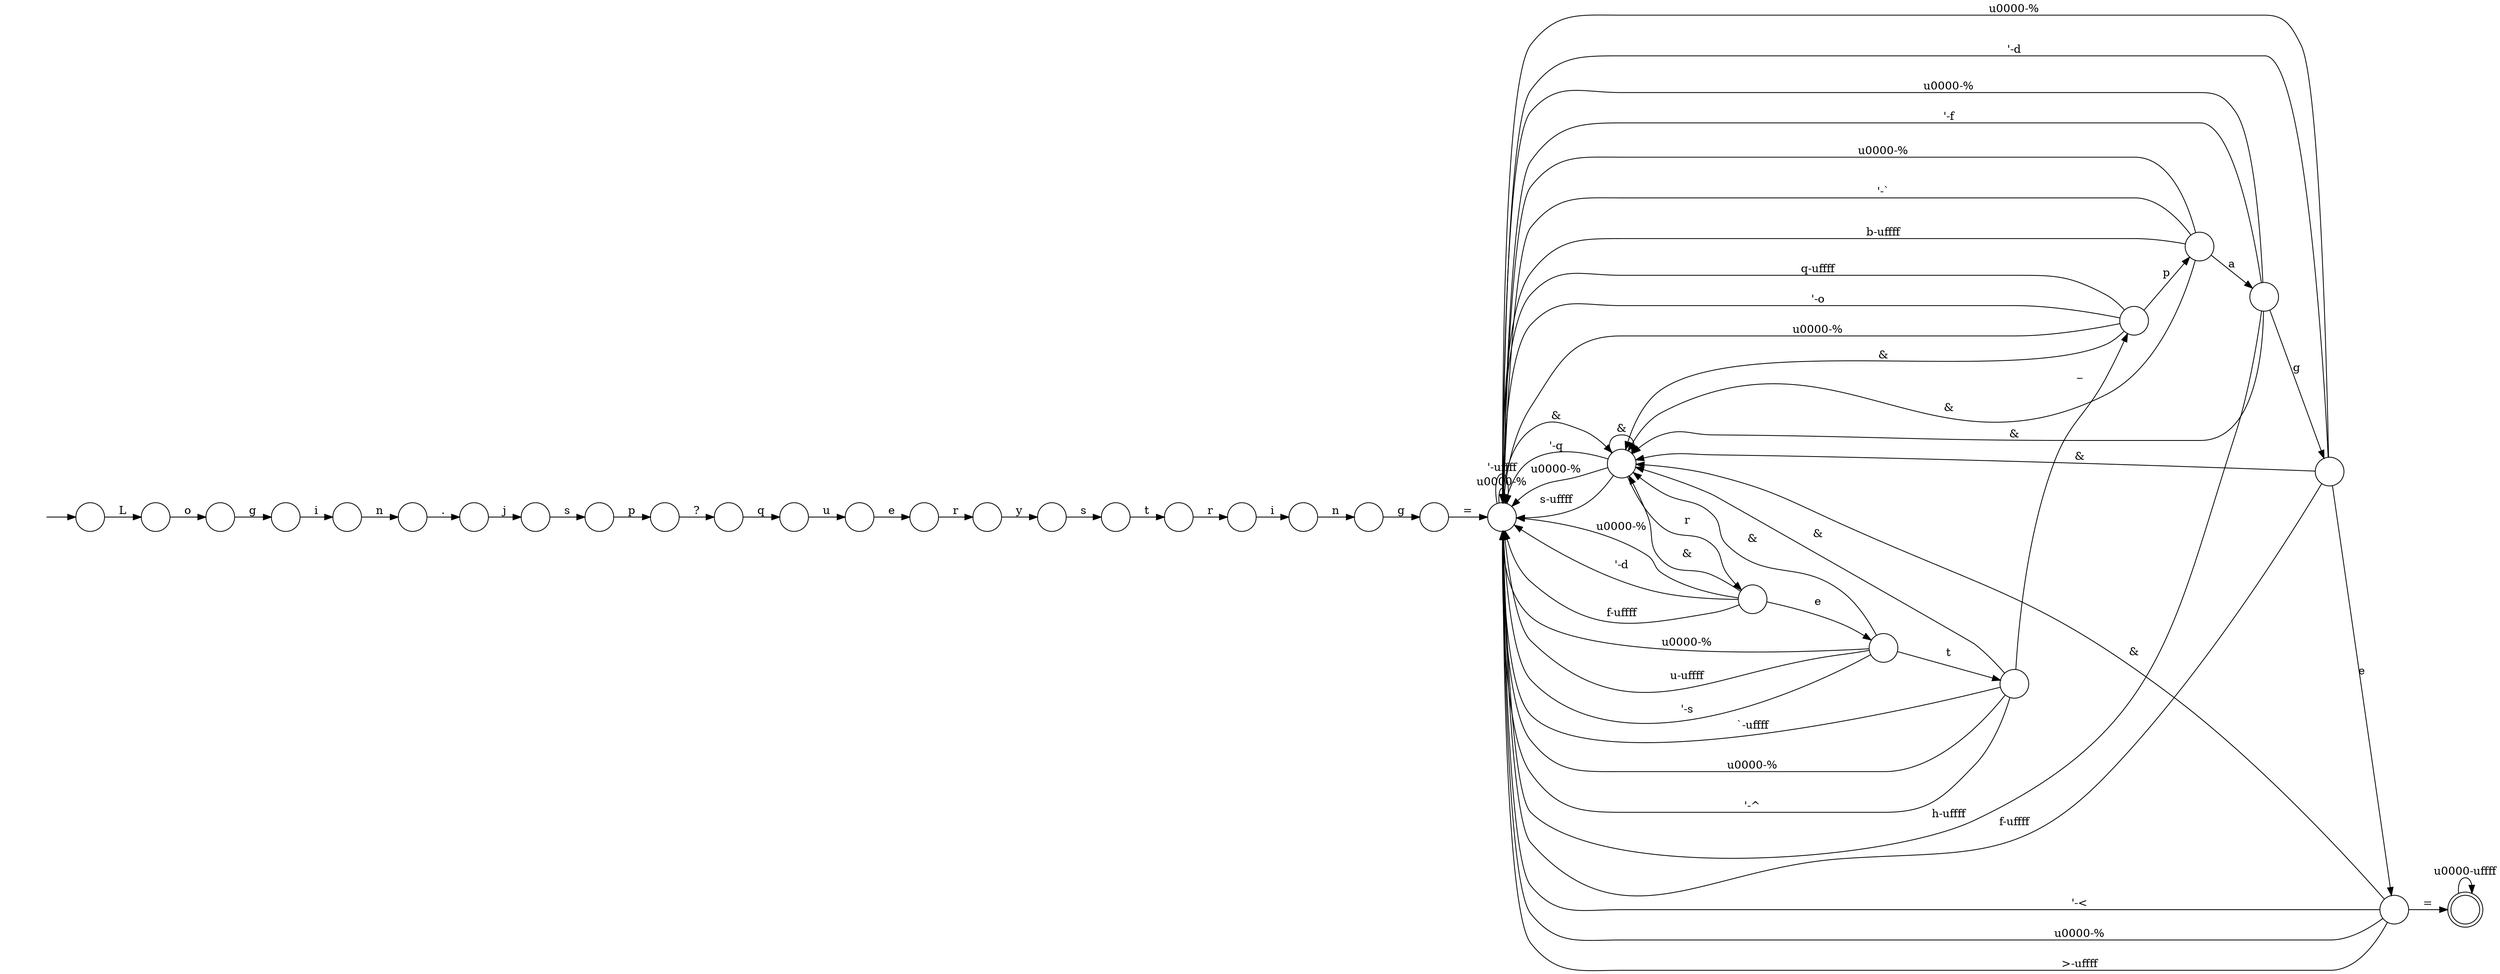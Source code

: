digraph Automaton {
  rankdir = LR;
  0 [shape=circle,label=""];
  0 -> 3 [label="r"]
  1 [shape=circle,label=""];
  1 -> 10 [label="s"]
  2 [shape=circle,label=""];
  2 -> 0 [label="t"]
  3 [shape=circle,label=""];
  3 -> 6 [label="i"]
  4 [shape=circle,label=""];
  4 -> 17 [label="u"]
  5 [shape=circle,label=""];
  5 -> 12 [label="g"]
  6 [shape=circle,label=""];
  6 -> 8 [label="n"]
  7 [shape=circle,label=""];
  7 -> 18 [label="&"]
  7 -> 27 [label="e"]
  7 -> 14 [label="f-\uffff"]
  7 -> 14 [label="\u0000-%"]
  7 -> 14 [label="'-d"]
  8 [shape=circle,label=""];
  8 -> 24 [label="g"]
  9 [shape=circle,label=""];
  initial [shape=plaintext,label=""];
  initial -> 9
  9 -> 19 [label="L"]
  10 [shape=circle,label=""];
  10 -> 32 [label="p"]
  11 [shape=circle,label=""];
  11 -> 1 [label="j"]
  12 [shape=circle,label=""];
  12 -> 16 [label="i"]
  13 [shape=circle,label=""];
  13 -> 20 [label="y"]
  14 [shape=circle,label=""];
  14 -> 18 [label="&"]
  14 -> 14 [label="\u0000-%"]
  14 -> 14 [label="'-\uffff"]
  15 [shape=circle,label=""];
  15 -> 14 [label="h-\uffff"]
  15 -> 18 [label="&"]
  15 -> 7 [label="g"]
  15 -> 14 [label="\u0000-%"]
  15 -> 14 [label="'-f"]
  16 [shape=circle,label=""];
  16 -> 31 [label="n"]
  17 [shape=circle,label=""];
  17 -> 22 [label="e"]
  18 [shape=circle,label=""];
  18 -> 18 [label="&"]
  18 -> 14 [label="'-q"]
  18 -> 14 [label="\u0000-%"]
  18 -> 26 [label="r"]
  18 -> 14 [label="s-\uffff"]
  19 [shape=circle,label=""];
  19 -> 5 [label="o"]
  20 [shape=circle,label=""];
  20 -> 2 [label="s"]
  21 [shape=circle,label=""];
  21 -> 28 [label="t"]
  21 -> 18 [label="&"]
  21 -> 14 [label="\u0000-%"]
  21 -> 14 [label="u-\uffff"]
  21 -> 14 [label="'-s"]
  22 [shape=circle,label=""];
  22 -> 13 [label="r"]
  23 [shape=doublecircle,label=""];
  23 -> 23 [label="\u0000-\uffff"]
  24 [shape=circle,label=""];
  24 -> 14 [label="="]
  25 [shape=circle,label=""];
  25 -> 14 [label="q-\uffff"]
  25 -> 14 [label="'-o"]
  25 -> 18 [label="&"]
  25 -> 30 [label="p"]
  25 -> 14 [label="\u0000-%"]
  26 [shape=circle,label=""];
  26 -> 18 [label="&"]
  26 -> 21 [label="e"]
  26 -> 14 [label="f-\uffff"]
  26 -> 14 [label="\u0000-%"]
  26 -> 14 [label="'-d"]
  27 [shape=circle,label=""];
  27 -> 23 [label="="]
  27 -> 14 [label="'-<"]
  27 -> 18 [label="&"]
  27 -> 14 [label="\u0000-%"]
  27 -> 14 [label=">-\uffff"]
  28 [shape=circle,label=""];
  28 -> 18 [label="&"]
  28 -> 14 [label="`-\uffff"]
  28 -> 25 [label="_"]
  28 -> 14 [label="\u0000-%"]
  28 -> 14 [label="'-^"]
  29 [shape=circle,label=""];
  29 -> 4 [label="q"]
  30 [shape=circle,label=""];
  30 -> 18 [label="&"]
  30 -> 15 [label="a"]
  30 -> 14 [label="\u0000-%"]
  30 -> 14 [label="'-`"]
  30 -> 14 [label="b-\uffff"]
  31 [shape=circle,label=""];
  31 -> 11 [label="."]
  32 [shape=circle,label=""];
  32 -> 29 [label="?"]
}

